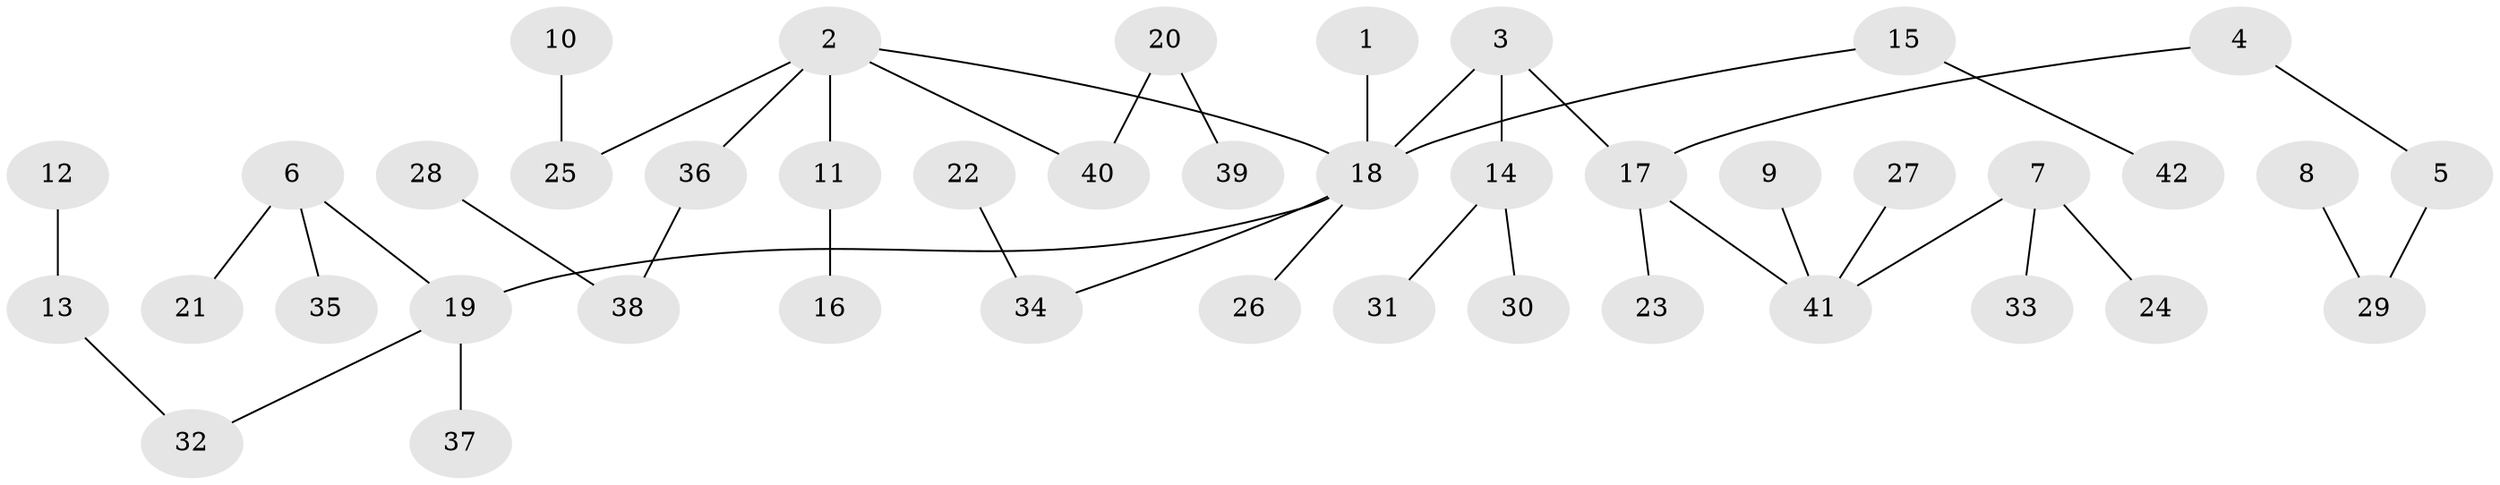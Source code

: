 // original degree distribution, {9: 0.009708737864077669, 4: 0.0970873786407767, 1: 0.5339805825242718, 6: 0.019417475728155338, 5: 0.02912621359223301, 2: 0.22330097087378642, 3: 0.08737864077669903}
// Generated by graph-tools (version 1.1) at 2025/37/03/04/25 23:37:19]
// undirected, 42 vertices, 41 edges
graph export_dot {
  node [color=gray90,style=filled];
  1;
  2;
  3;
  4;
  5;
  6;
  7;
  8;
  9;
  10;
  11;
  12;
  13;
  14;
  15;
  16;
  17;
  18;
  19;
  20;
  21;
  22;
  23;
  24;
  25;
  26;
  27;
  28;
  29;
  30;
  31;
  32;
  33;
  34;
  35;
  36;
  37;
  38;
  39;
  40;
  41;
  42;
  1 -- 18 [weight=1.0];
  2 -- 11 [weight=1.0];
  2 -- 18 [weight=1.0];
  2 -- 25 [weight=1.0];
  2 -- 36 [weight=1.0];
  2 -- 40 [weight=1.0];
  3 -- 14 [weight=1.0];
  3 -- 17 [weight=1.0];
  3 -- 18 [weight=1.0];
  4 -- 5 [weight=1.0];
  4 -- 17 [weight=1.0];
  5 -- 29 [weight=1.0];
  6 -- 19 [weight=1.0];
  6 -- 21 [weight=1.0];
  6 -- 35 [weight=1.0];
  7 -- 24 [weight=1.0];
  7 -- 33 [weight=1.0];
  7 -- 41 [weight=1.0];
  8 -- 29 [weight=1.0];
  9 -- 41 [weight=1.0];
  10 -- 25 [weight=1.0];
  11 -- 16 [weight=1.0];
  12 -- 13 [weight=1.0];
  13 -- 32 [weight=1.0];
  14 -- 30 [weight=1.0];
  14 -- 31 [weight=1.0];
  15 -- 18 [weight=1.0];
  15 -- 42 [weight=1.0];
  17 -- 23 [weight=1.0];
  17 -- 41 [weight=1.0];
  18 -- 19 [weight=1.0];
  18 -- 26 [weight=1.0];
  18 -- 34 [weight=1.0];
  19 -- 32 [weight=1.0];
  19 -- 37 [weight=1.0];
  20 -- 39 [weight=1.0];
  20 -- 40 [weight=1.0];
  22 -- 34 [weight=1.0];
  27 -- 41 [weight=1.0];
  28 -- 38 [weight=1.0];
  36 -- 38 [weight=1.0];
}
